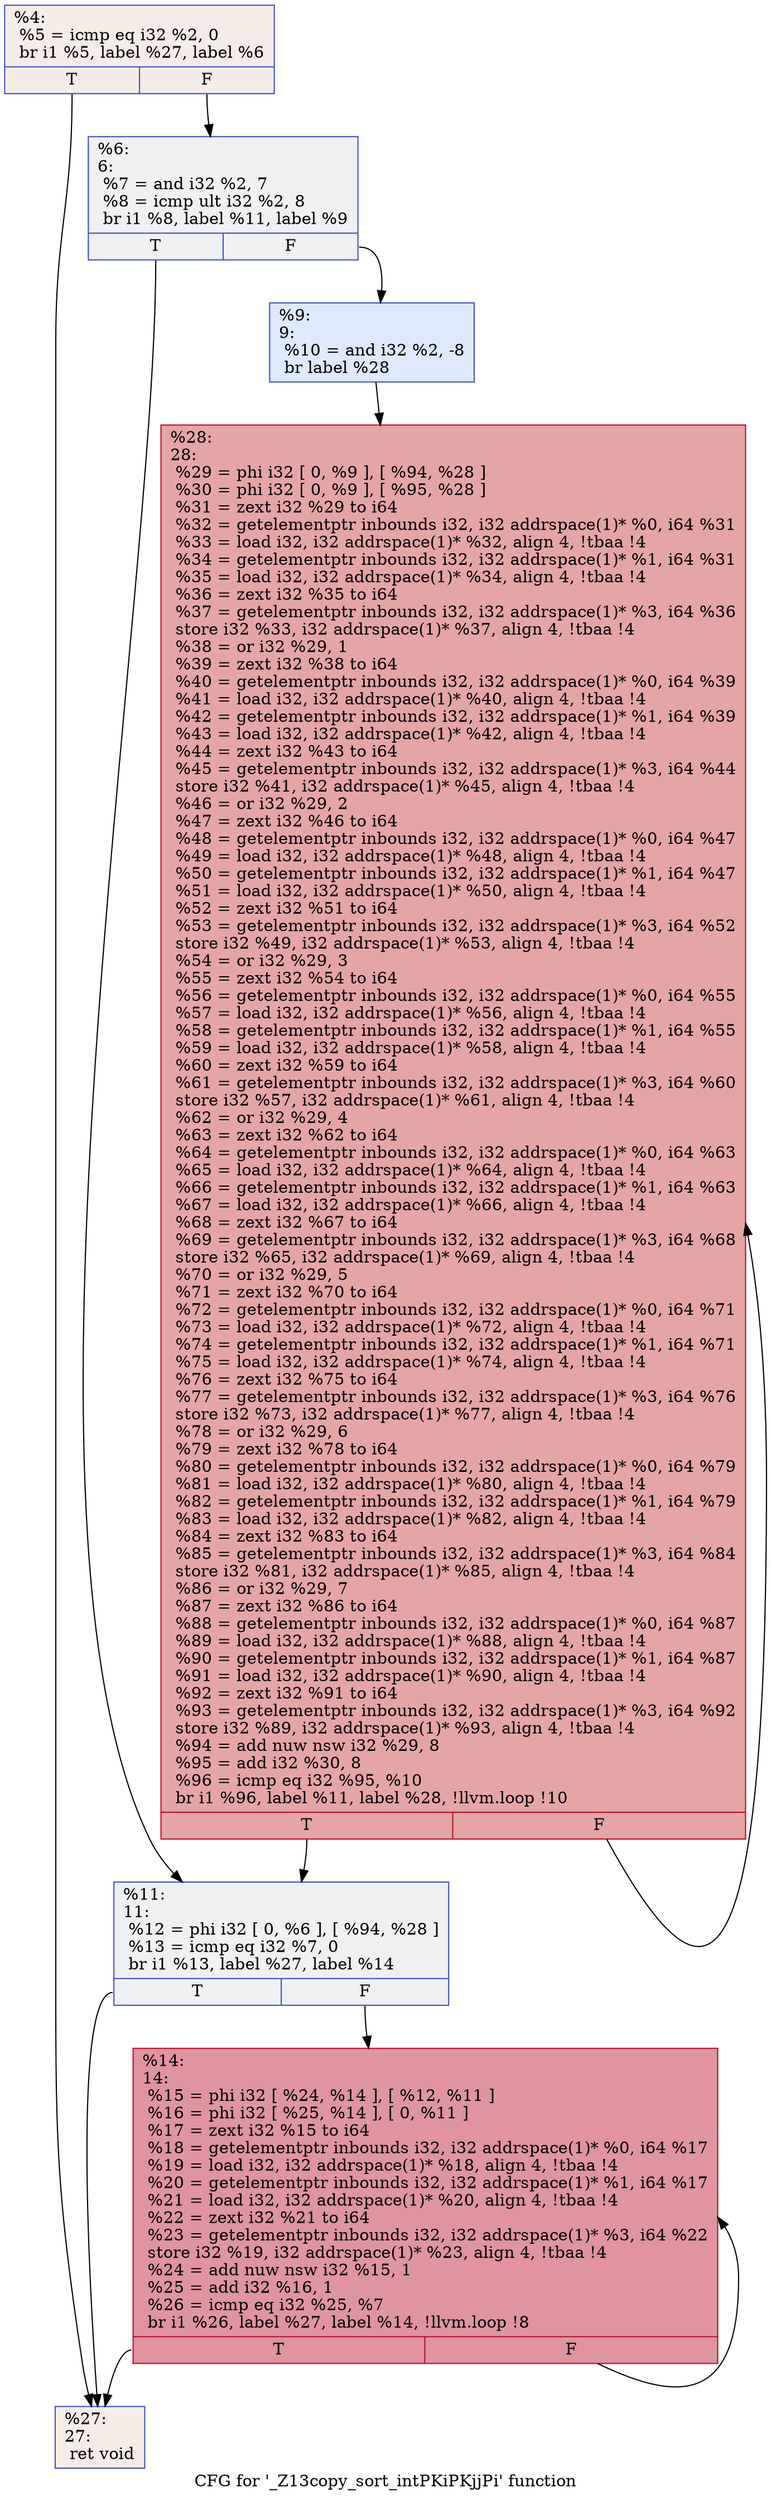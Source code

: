 digraph "CFG for '_Z13copy_sort_intPKiPKjjPi' function" {
	label="CFG for '_Z13copy_sort_intPKiPKjjPi' function";

	Node0x5858eb0 [shape=record,color="#3d50c3ff", style=filled, fillcolor="#ead5c970",label="{%4:\l  %5 = icmp eq i32 %2, 0\l  br i1 %5, label %27, label %6\l|{<s0>T|<s1>F}}"];
	Node0x5858eb0:s0 -> Node0x5858e50;
	Node0x5858eb0:s1 -> Node0x5859630;
	Node0x5859630 [shape=record,color="#3d50c3ff", style=filled, fillcolor="#d9dce170",label="{%6:\l6:                                                \l  %7 = and i32 %2, 7\l  %8 = icmp ult i32 %2, 8\l  br i1 %8, label %11, label %9\l|{<s0>T|<s1>F}}"];
	Node0x5859630:s0 -> Node0x5858f00;
	Node0x5859630:s1 -> Node0x5859980;
	Node0x5859980 [shape=record,color="#3d50c3ff", style=filled, fillcolor="#b5cdfa70",label="{%9:\l9:                                                \l  %10 = and i32 %2, -8\l  br label %28\l}"];
	Node0x5859980 -> Node0x5859b80;
	Node0x5858f00 [shape=record,color="#3d50c3ff", style=filled, fillcolor="#d9dce170",label="{%11:\l11:                                               \l  %12 = phi i32 [ 0, %6 ], [ %94, %28 ]\l  %13 = icmp eq i32 %7, 0\l  br i1 %13, label %27, label %14\l|{<s0>T|<s1>F}}"];
	Node0x5858f00:s0 -> Node0x5858e50;
	Node0x5858f00:s1 -> Node0x5859db0;
	Node0x5859db0 [shape=record,color="#b70d28ff", style=filled, fillcolor="#b70d2870",label="{%14:\l14:                                               \l  %15 = phi i32 [ %24, %14 ], [ %12, %11 ]\l  %16 = phi i32 [ %25, %14 ], [ 0, %11 ]\l  %17 = zext i32 %15 to i64\l  %18 = getelementptr inbounds i32, i32 addrspace(1)* %0, i64 %17\l  %19 = load i32, i32 addrspace(1)* %18, align 4, !tbaa !4\l  %20 = getelementptr inbounds i32, i32 addrspace(1)* %1, i64 %17\l  %21 = load i32, i32 addrspace(1)* %20, align 4, !tbaa !4\l  %22 = zext i32 %21 to i64\l  %23 = getelementptr inbounds i32, i32 addrspace(1)* %3, i64 %22\l  store i32 %19, i32 addrspace(1)* %23, align 4, !tbaa !4\l  %24 = add nuw nsw i32 %15, 1\l  %25 = add i32 %16, 1\l  %26 = icmp eq i32 %25, %7\l  br i1 %26, label %27, label %14, !llvm.loop !8\l|{<s0>T|<s1>F}}"];
	Node0x5859db0:s0 -> Node0x5858e50;
	Node0x5859db0:s1 -> Node0x5859db0;
	Node0x5858e50 [shape=record,color="#3d50c3ff", style=filled, fillcolor="#ead5c970",label="{%27:\l27:                                               \l  ret void\l}"];
	Node0x5859b80 [shape=record,color="#b70d28ff", style=filled, fillcolor="#c5333470",label="{%28:\l28:                                               \l  %29 = phi i32 [ 0, %9 ], [ %94, %28 ]\l  %30 = phi i32 [ 0, %9 ], [ %95, %28 ]\l  %31 = zext i32 %29 to i64\l  %32 = getelementptr inbounds i32, i32 addrspace(1)* %0, i64 %31\l  %33 = load i32, i32 addrspace(1)* %32, align 4, !tbaa !4\l  %34 = getelementptr inbounds i32, i32 addrspace(1)* %1, i64 %31\l  %35 = load i32, i32 addrspace(1)* %34, align 4, !tbaa !4\l  %36 = zext i32 %35 to i64\l  %37 = getelementptr inbounds i32, i32 addrspace(1)* %3, i64 %36\l  store i32 %33, i32 addrspace(1)* %37, align 4, !tbaa !4\l  %38 = or i32 %29, 1\l  %39 = zext i32 %38 to i64\l  %40 = getelementptr inbounds i32, i32 addrspace(1)* %0, i64 %39\l  %41 = load i32, i32 addrspace(1)* %40, align 4, !tbaa !4\l  %42 = getelementptr inbounds i32, i32 addrspace(1)* %1, i64 %39\l  %43 = load i32, i32 addrspace(1)* %42, align 4, !tbaa !4\l  %44 = zext i32 %43 to i64\l  %45 = getelementptr inbounds i32, i32 addrspace(1)* %3, i64 %44\l  store i32 %41, i32 addrspace(1)* %45, align 4, !tbaa !4\l  %46 = or i32 %29, 2\l  %47 = zext i32 %46 to i64\l  %48 = getelementptr inbounds i32, i32 addrspace(1)* %0, i64 %47\l  %49 = load i32, i32 addrspace(1)* %48, align 4, !tbaa !4\l  %50 = getelementptr inbounds i32, i32 addrspace(1)* %1, i64 %47\l  %51 = load i32, i32 addrspace(1)* %50, align 4, !tbaa !4\l  %52 = zext i32 %51 to i64\l  %53 = getelementptr inbounds i32, i32 addrspace(1)* %3, i64 %52\l  store i32 %49, i32 addrspace(1)* %53, align 4, !tbaa !4\l  %54 = or i32 %29, 3\l  %55 = zext i32 %54 to i64\l  %56 = getelementptr inbounds i32, i32 addrspace(1)* %0, i64 %55\l  %57 = load i32, i32 addrspace(1)* %56, align 4, !tbaa !4\l  %58 = getelementptr inbounds i32, i32 addrspace(1)* %1, i64 %55\l  %59 = load i32, i32 addrspace(1)* %58, align 4, !tbaa !4\l  %60 = zext i32 %59 to i64\l  %61 = getelementptr inbounds i32, i32 addrspace(1)* %3, i64 %60\l  store i32 %57, i32 addrspace(1)* %61, align 4, !tbaa !4\l  %62 = or i32 %29, 4\l  %63 = zext i32 %62 to i64\l  %64 = getelementptr inbounds i32, i32 addrspace(1)* %0, i64 %63\l  %65 = load i32, i32 addrspace(1)* %64, align 4, !tbaa !4\l  %66 = getelementptr inbounds i32, i32 addrspace(1)* %1, i64 %63\l  %67 = load i32, i32 addrspace(1)* %66, align 4, !tbaa !4\l  %68 = zext i32 %67 to i64\l  %69 = getelementptr inbounds i32, i32 addrspace(1)* %3, i64 %68\l  store i32 %65, i32 addrspace(1)* %69, align 4, !tbaa !4\l  %70 = or i32 %29, 5\l  %71 = zext i32 %70 to i64\l  %72 = getelementptr inbounds i32, i32 addrspace(1)* %0, i64 %71\l  %73 = load i32, i32 addrspace(1)* %72, align 4, !tbaa !4\l  %74 = getelementptr inbounds i32, i32 addrspace(1)* %1, i64 %71\l  %75 = load i32, i32 addrspace(1)* %74, align 4, !tbaa !4\l  %76 = zext i32 %75 to i64\l  %77 = getelementptr inbounds i32, i32 addrspace(1)* %3, i64 %76\l  store i32 %73, i32 addrspace(1)* %77, align 4, !tbaa !4\l  %78 = or i32 %29, 6\l  %79 = zext i32 %78 to i64\l  %80 = getelementptr inbounds i32, i32 addrspace(1)* %0, i64 %79\l  %81 = load i32, i32 addrspace(1)* %80, align 4, !tbaa !4\l  %82 = getelementptr inbounds i32, i32 addrspace(1)* %1, i64 %79\l  %83 = load i32, i32 addrspace(1)* %82, align 4, !tbaa !4\l  %84 = zext i32 %83 to i64\l  %85 = getelementptr inbounds i32, i32 addrspace(1)* %3, i64 %84\l  store i32 %81, i32 addrspace(1)* %85, align 4, !tbaa !4\l  %86 = or i32 %29, 7\l  %87 = zext i32 %86 to i64\l  %88 = getelementptr inbounds i32, i32 addrspace(1)* %0, i64 %87\l  %89 = load i32, i32 addrspace(1)* %88, align 4, !tbaa !4\l  %90 = getelementptr inbounds i32, i32 addrspace(1)* %1, i64 %87\l  %91 = load i32, i32 addrspace(1)* %90, align 4, !tbaa !4\l  %92 = zext i32 %91 to i64\l  %93 = getelementptr inbounds i32, i32 addrspace(1)* %3, i64 %92\l  store i32 %89, i32 addrspace(1)* %93, align 4, !tbaa !4\l  %94 = add nuw nsw i32 %29, 8\l  %95 = add i32 %30, 8\l  %96 = icmp eq i32 %95, %10\l  br i1 %96, label %11, label %28, !llvm.loop !10\l|{<s0>T|<s1>F}}"];
	Node0x5859b80:s0 -> Node0x5858f00;
	Node0x5859b80:s1 -> Node0x5859b80;
}
